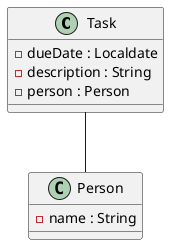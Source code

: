 @startuml
'https://plantuml.com/class-diagram

class Task {
    - dueDate : Localdate
    - description : String
    - person : Person
}

Task -- Person
        
class Person {
    - name : String
}

@enduml